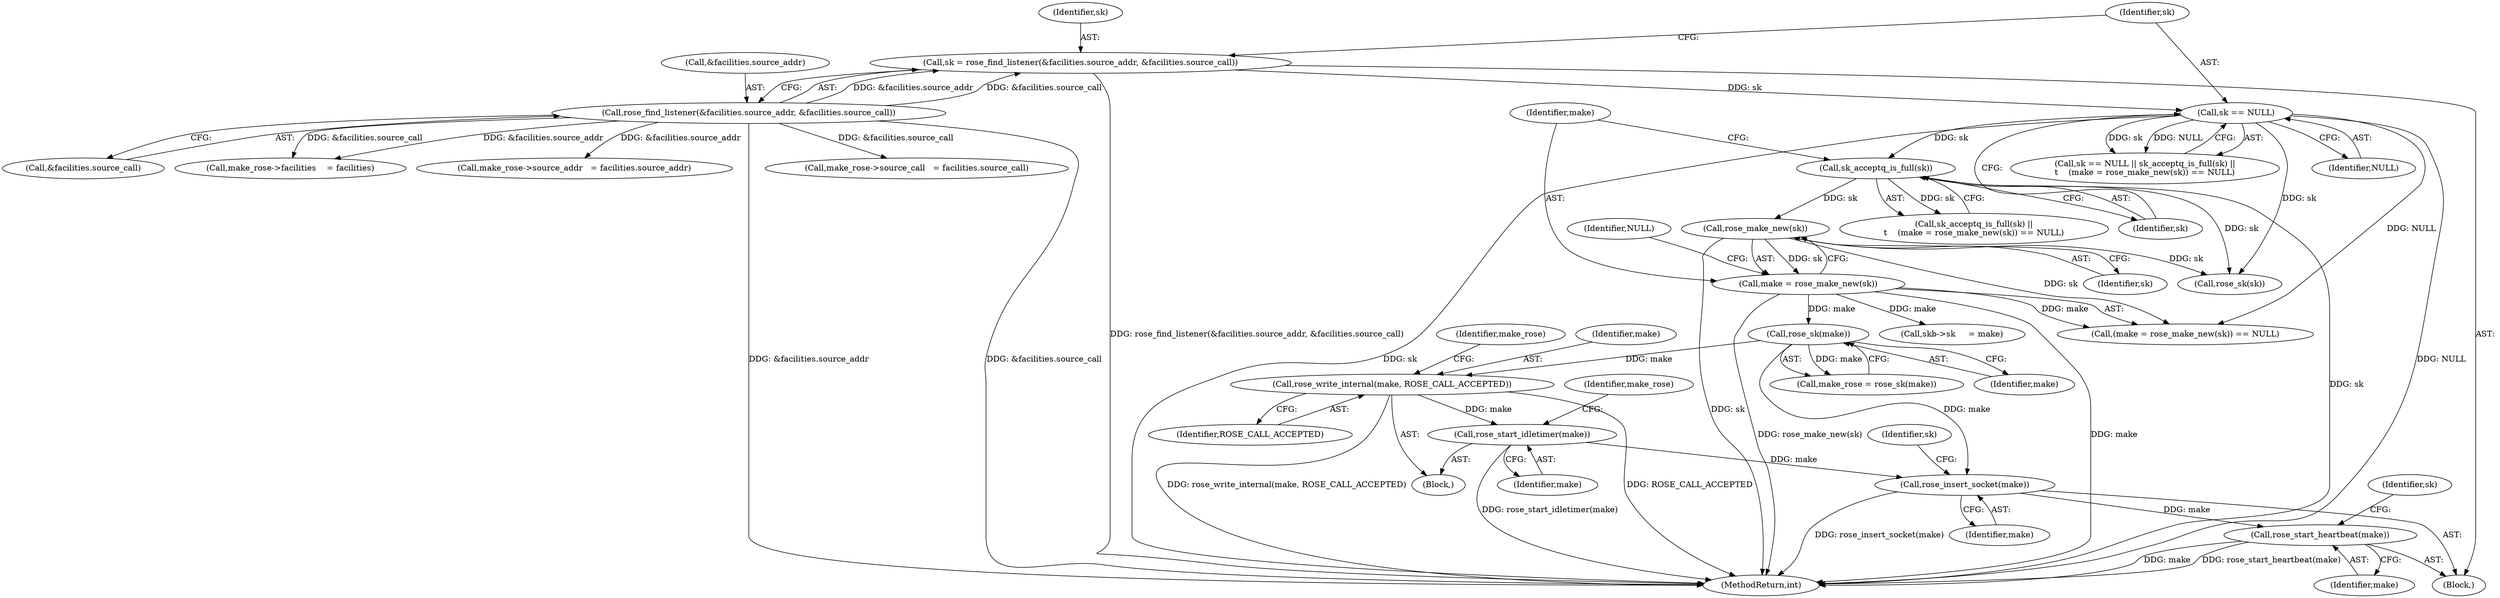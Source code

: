 digraph "0_linux_e0bccd315db0c2f919e7fcf9cb60db21d9986f52@API" {
"1000359" [label="(Call,rose_insert_socket(make))"];
"1000193" [label="(Call,rose_sk(make))"];
"1000168" [label="(Call,make = rose_make_new(sk))"];
"1000170" [label="(Call,rose_make_new(sk))"];
"1000165" [label="(Call,sk_acceptq_is_full(sk))"];
"1000161" [label="(Call,sk == NULL)"];
"1000148" [label="(Call,sk = rose_find_listener(&facilities.source_addr, &facilities.source_call))"];
"1000150" [label="(Call,rose_find_listener(&facilities.source_addr, &facilities.source_call))"];
"1000328" [label="(Call,rose_start_idletimer(make))"];
"1000320" [label="(Call,rose_write_internal(make, ROSE_CALL_ACCEPTED))"];
"1000367" [label="(Call,rose_start_heartbeat(make))"];
"1000181" [label="(Call,skb->sk     = make)"];
"1000162" [label="(Identifier,sk)"];
"1000372" [label="(Identifier,sk)"];
"1000155" [label="(Call,&facilities.source_call)"];
"1000172" [label="(Identifier,NULL)"];
"1000166" [label="(Identifier,sk)"];
"1000160" [label="(Call,sk == NULL || sk_acceptq_is_full(sk) ||\n\t    (make = rose_make_new(sk)) == NULL)"];
"1000148" [label="(Call,sk = rose_find_listener(&facilities.source_addr, &facilities.source_call))"];
"1000151" [label="(Call,&facilities.source_addr)"];
"1000163" [label="(Identifier,NULL)"];
"1000169" [label="(Identifier,make)"];
"1000168" [label="(Call,make = rose_make_new(sk))"];
"1000149" [label="(Identifier,sk)"];
"1000322" [label="(Identifier,ROSE_CALL_ACCEPTED)"];
"1000194" [label="(Identifier,make)"];
"1000170" [label="(Call,rose_make_new(sk))"];
"1000319" [label="(Block,)"];
"1000193" [label="(Call,rose_sk(make))"];
"1000150" [label="(Call,rose_find_listener(&facilities.source_addr, &facilities.source_call))"];
"1000108" [label="(Block,)"];
"1000359" [label="(Call,rose_insert_socket(make))"];
"1000164" [label="(Call,sk_acceptq_is_full(sk) ||\n\t    (make = rose_make_new(sk)) == NULL)"];
"1000321" [label="(Identifier,make)"];
"1000161" [label="(Call,sk == NULL)"];
"1000296" [label="(Call,make_rose->facilities    = facilities)"];
"1000167" [label="(Call,(make = rose_make_new(sk)) == NULL)"];
"1000368" [label="(Identifier,make)"];
"1000243" [label="(Call,make_rose->source_addr   = facilities.source_addr)"];
"1000328" [label="(Call,rose_start_idletimer(make))"];
"1000381" [label="(MethodReturn,int)"];
"1000191" [label="(Call,make_rose = rose_sk(make))"];
"1000364" [label="(Identifier,sk)"];
"1000309" [label="(Call,rose_sk(sk))"];
"1000250" [label="(Call,make_rose->source_call   = facilities.source_call)"];
"1000360" [label="(Identifier,make)"];
"1000171" [label="(Identifier,sk)"];
"1000367" [label="(Call,rose_start_heartbeat(make))"];
"1000165" [label="(Call,sk_acceptq_is_full(sk))"];
"1000320" [label="(Call,rose_write_internal(make, ROSE_CALL_ACCEPTED))"];
"1000332" [label="(Identifier,make_rose)"];
"1000329" [label="(Identifier,make)"];
"1000325" [label="(Identifier,make_rose)"];
"1000359" -> "1000108"  [label="AST: "];
"1000359" -> "1000360"  [label="CFG: "];
"1000360" -> "1000359"  [label="AST: "];
"1000364" -> "1000359"  [label="CFG: "];
"1000359" -> "1000381"  [label="DDG: rose_insert_socket(make)"];
"1000193" -> "1000359"  [label="DDG: make"];
"1000328" -> "1000359"  [label="DDG: make"];
"1000359" -> "1000367"  [label="DDG: make"];
"1000193" -> "1000191"  [label="AST: "];
"1000193" -> "1000194"  [label="CFG: "];
"1000194" -> "1000193"  [label="AST: "];
"1000191" -> "1000193"  [label="CFG: "];
"1000193" -> "1000191"  [label="DDG: make"];
"1000168" -> "1000193"  [label="DDG: make"];
"1000193" -> "1000320"  [label="DDG: make"];
"1000168" -> "1000167"  [label="AST: "];
"1000168" -> "1000170"  [label="CFG: "];
"1000169" -> "1000168"  [label="AST: "];
"1000170" -> "1000168"  [label="AST: "];
"1000172" -> "1000168"  [label="CFG: "];
"1000168" -> "1000381"  [label="DDG: make"];
"1000168" -> "1000381"  [label="DDG: rose_make_new(sk)"];
"1000168" -> "1000167"  [label="DDG: make"];
"1000170" -> "1000168"  [label="DDG: sk"];
"1000168" -> "1000181"  [label="DDG: make"];
"1000170" -> "1000171"  [label="CFG: "];
"1000171" -> "1000170"  [label="AST: "];
"1000170" -> "1000381"  [label="DDG: sk"];
"1000170" -> "1000167"  [label="DDG: sk"];
"1000165" -> "1000170"  [label="DDG: sk"];
"1000170" -> "1000309"  [label="DDG: sk"];
"1000165" -> "1000164"  [label="AST: "];
"1000165" -> "1000166"  [label="CFG: "];
"1000166" -> "1000165"  [label="AST: "];
"1000169" -> "1000165"  [label="CFG: "];
"1000164" -> "1000165"  [label="CFG: "];
"1000165" -> "1000381"  [label="DDG: sk"];
"1000165" -> "1000164"  [label="DDG: sk"];
"1000161" -> "1000165"  [label="DDG: sk"];
"1000165" -> "1000309"  [label="DDG: sk"];
"1000161" -> "1000160"  [label="AST: "];
"1000161" -> "1000163"  [label="CFG: "];
"1000162" -> "1000161"  [label="AST: "];
"1000163" -> "1000161"  [label="AST: "];
"1000166" -> "1000161"  [label="CFG: "];
"1000160" -> "1000161"  [label="CFG: "];
"1000161" -> "1000381"  [label="DDG: NULL"];
"1000161" -> "1000381"  [label="DDG: sk"];
"1000161" -> "1000160"  [label="DDG: sk"];
"1000161" -> "1000160"  [label="DDG: NULL"];
"1000148" -> "1000161"  [label="DDG: sk"];
"1000161" -> "1000167"  [label="DDG: NULL"];
"1000161" -> "1000309"  [label="DDG: sk"];
"1000148" -> "1000108"  [label="AST: "];
"1000148" -> "1000150"  [label="CFG: "];
"1000149" -> "1000148"  [label="AST: "];
"1000150" -> "1000148"  [label="AST: "];
"1000162" -> "1000148"  [label="CFG: "];
"1000148" -> "1000381"  [label="DDG: rose_find_listener(&facilities.source_addr, &facilities.source_call)"];
"1000150" -> "1000148"  [label="DDG: &facilities.source_addr"];
"1000150" -> "1000148"  [label="DDG: &facilities.source_call"];
"1000150" -> "1000155"  [label="CFG: "];
"1000151" -> "1000150"  [label="AST: "];
"1000155" -> "1000150"  [label="AST: "];
"1000150" -> "1000381"  [label="DDG: &facilities.source_addr"];
"1000150" -> "1000381"  [label="DDG: &facilities.source_call"];
"1000150" -> "1000243"  [label="DDG: &facilities.source_addr"];
"1000150" -> "1000250"  [label="DDG: &facilities.source_call"];
"1000150" -> "1000296"  [label="DDG: &facilities.source_call"];
"1000150" -> "1000296"  [label="DDG: &facilities.source_addr"];
"1000328" -> "1000319"  [label="AST: "];
"1000328" -> "1000329"  [label="CFG: "];
"1000329" -> "1000328"  [label="AST: "];
"1000332" -> "1000328"  [label="CFG: "];
"1000328" -> "1000381"  [label="DDG: rose_start_idletimer(make)"];
"1000320" -> "1000328"  [label="DDG: make"];
"1000320" -> "1000319"  [label="AST: "];
"1000320" -> "1000322"  [label="CFG: "];
"1000321" -> "1000320"  [label="AST: "];
"1000322" -> "1000320"  [label="AST: "];
"1000325" -> "1000320"  [label="CFG: "];
"1000320" -> "1000381"  [label="DDG: ROSE_CALL_ACCEPTED"];
"1000320" -> "1000381"  [label="DDG: rose_write_internal(make, ROSE_CALL_ACCEPTED)"];
"1000367" -> "1000108"  [label="AST: "];
"1000367" -> "1000368"  [label="CFG: "];
"1000368" -> "1000367"  [label="AST: "];
"1000372" -> "1000367"  [label="CFG: "];
"1000367" -> "1000381"  [label="DDG: make"];
"1000367" -> "1000381"  [label="DDG: rose_start_heartbeat(make)"];
}
